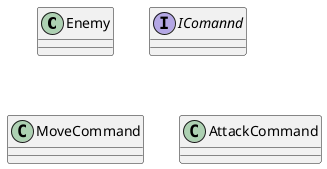 @startuml agai
class Enemy{

}

Interface IComannd{

}

class MoveCommand{

}

class AttackCommand{
    
}
@enduml